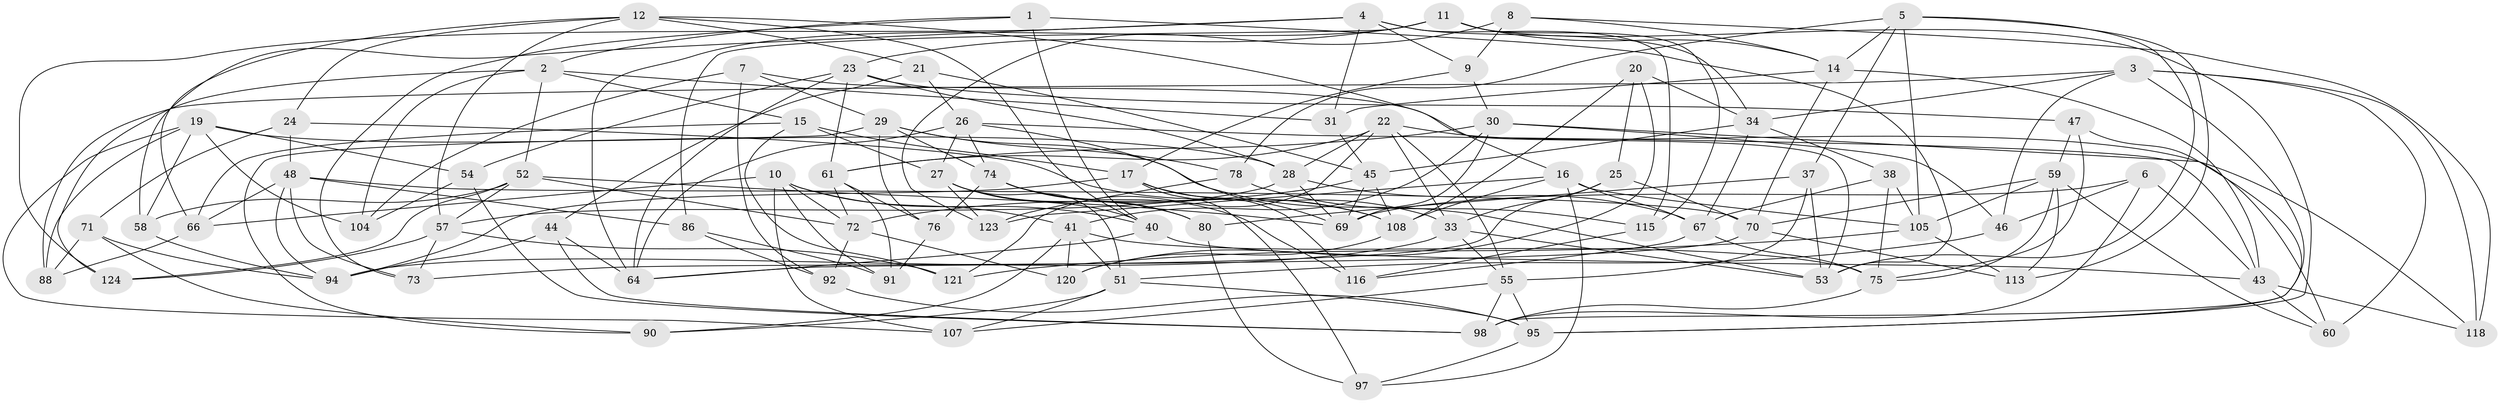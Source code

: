 // Generated by graph-tools (version 1.1) at 2025/24/03/03/25 07:24:26]
// undirected, 85 vertices, 215 edges
graph export_dot {
graph [start="1"]
  node [color=gray90,style=filled];
  1;
  2 [super="+39"];
  3 [super="+111"];
  4 [super="+56"];
  5 [super="+65"];
  6;
  7;
  8;
  9;
  10 [super="+42"];
  11 [super="+13"];
  12 [super="+18"];
  14 [super="+50"];
  15 [super="+49"];
  16 [super="+81"];
  17 [super="+35"];
  19 [super="+93"];
  20;
  21;
  22 [super="+106"];
  23 [super="+85"];
  24;
  25;
  26 [super="+109"];
  27 [super="+96"];
  28 [super="+32"];
  29 [super="+68"];
  30 [super="+82"];
  31;
  33 [super="+36"];
  34 [super="+83"];
  37;
  38;
  40 [super="+63"];
  41 [super="+87"];
  43 [super="+89"];
  44;
  45 [super="+122"];
  46;
  47;
  48 [super="+131"];
  51 [super="+129"];
  52 [super="+112"];
  53 [super="+127"];
  54;
  55 [super="+79"];
  57 [super="+114"];
  58;
  59 [super="+84"];
  60;
  61 [super="+62"];
  64 [super="+102"];
  66 [super="+103"];
  67 [super="+130"];
  69 [super="+119"];
  70 [super="+128"];
  71;
  72 [super="+77"];
  73;
  74 [super="+125"];
  75 [super="+101"];
  76;
  78;
  80;
  86;
  88;
  90;
  91;
  92;
  94 [super="+99"];
  95 [super="+100"];
  97;
  98 [super="+110"];
  104;
  105 [super="+126"];
  107;
  108 [super="+117"];
  113;
  115;
  116;
  118;
  120;
  121;
  123;
  124;
  1 -- 2;
  1 -- 73;
  1 -- 53;
  1 -- 40;
  2 -- 31;
  2 -- 124;
  2 -- 104;
  2 -- 52;
  2 -- 15;
  3 -- 60;
  3 -- 46;
  3 -- 88;
  3 -- 34;
  3 -- 118;
  3 -- 98;
  4 -- 31;
  4 -- 58;
  4 -- 115;
  4 -- 124;
  4 -- 9;
  4 -- 34;
  5 -- 78;
  5 -- 37;
  5 -- 113;
  5 -- 53;
  5 -- 14;
  5 -- 105;
  6 -- 46;
  6 -- 98;
  6 -- 69;
  6 -- 43;
  7 -- 104;
  7 -- 92;
  7 -- 29;
  7 -- 53;
  8 -- 14;
  8 -- 123;
  8 -- 9;
  8 -- 118;
  9 -- 17;
  9 -- 30;
  10 -- 40;
  10 -- 72;
  10 -- 41;
  10 -- 91;
  10 -- 107;
  10 -- 66;
  11 -- 64;
  11 -- 86;
  11 -- 23;
  11 -- 115;
  11 -- 14;
  11 -- 95;
  12 -- 21;
  12 -- 24;
  12 -- 57;
  12 -- 16;
  12 -- 40;
  12 -- 66;
  14 -- 43;
  14 -- 31;
  14 -- 70;
  15 -- 66 [weight=2];
  15 -- 27;
  15 -- 17;
  15 -- 121;
  16 -- 108;
  16 -- 123;
  16 -- 105;
  16 -- 97;
  16 -- 67;
  17 -- 94;
  17 -- 97;
  17 -- 116;
  17 -- 33;
  19 -- 54;
  19 -- 104;
  19 -- 58;
  19 -- 88;
  19 -- 107;
  19 -- 28;
  20 -- 25;
  20 -- 108;
  20 -- 120;
  20 -- 34;
  21 -- 45;
  21 -- 44;
  21 -- 26;
  22 -- 61;
  22 -- 121;
  22 -- 118;
  22 -- 33;
  22 -- 55;
  22 -- 28;
  23 -- 54;
  23 -- 28;
  23 -- 64;
  23 -- 61;
  23 -- 47;
  24 -- 48;
  24 -- 71;
  24 -- 108;
  25 -- 33;
  25 -- 64;
  25 -- 70;
  26 -- 64;
  26 -- 27;
  26 -- 43;
  26 -- 74;
  26 -- 69;
  27 -- 80;
  27 -- 40;
  27 -- 123;
  27 -- 51;
  28 -- 67;
  28 -- 69;
  28 -- 57;
  29 -- 74;
  29 -- 78;
  29 -- 90;
  29 -- 53;
  29 -- 76;
  30 -- 46;
  30 -- 41;
  30 -- 61;
  30 -- 60;
  30 -- 69;
  31 -- 45;
  33 -- 94;
  33 -- 55;
  33 -- 53;
  34 -- 38;
  34 -- 45;
  34 -- 67;
  37 -- 53;
  37 -- 80;
  37 -- 55;
  38 -- 75;
  38 -- 105;
  38 -- 67;
  40 -- 64;
  40 -- 43;
  41 -- 75;
  41 -- 120;
  41 -- 90;
  41 -- 51;
  43 -- 60;
  43 -- 118;
  44 -- 98;
  44 -- 64;
  44 -- 94;
  45 -- 72;
  45 -- 69;
  45 -- 108;
  46 -- 51;
  47 -- 75;
  47 -- 95;
  47 -- 59;
  48 -- 73;
  48 -- 66;
  48 -- 86;
  48 -- 70;
  48 -- 94;
  51 -- 107;
  51 -- 90;
  51 -- 95;
  52 -- 124;
  52 -- 58;
  52 -- 69;
  52 -- 57;
  52 -- 72;
  54 -- 104;
  54 -- 98;
  55 -- 98;
  55 -- 107;
  55 -- 95;
  57 -- 121;
  57 -- 73;
  57 -- 124;
  58 -- 94;
  59 -- 60;
  59 -- 113;
  59 -- 105;
  59 -- 70;
  59 -- 75;
  61 -- 72;
  61 -- 91;
  61 -- 76;
  66 -- 88;
  67 -- 116;
  67 -- 75;
  70 -- 113;
  70 -- 73;
  71 -- 88;
  71 -- 90;
  71 -- 94;
  72 -- 120;
  72 -- 92;
  74 -- 116;
  74 -- 108;
  74 -- 80;
  74 -- 76;
  75 -- 98;
  76 -- 91;
  78 -- 123;
  78 -- 115;
  80 -- 97;
  86 -- 92;
  86 -- 91;
  92 -- 95;
  95 -- 97;
  105 -- 113;
  105 -- 121;
  108 -- 120;
  115 -- 116;
}
